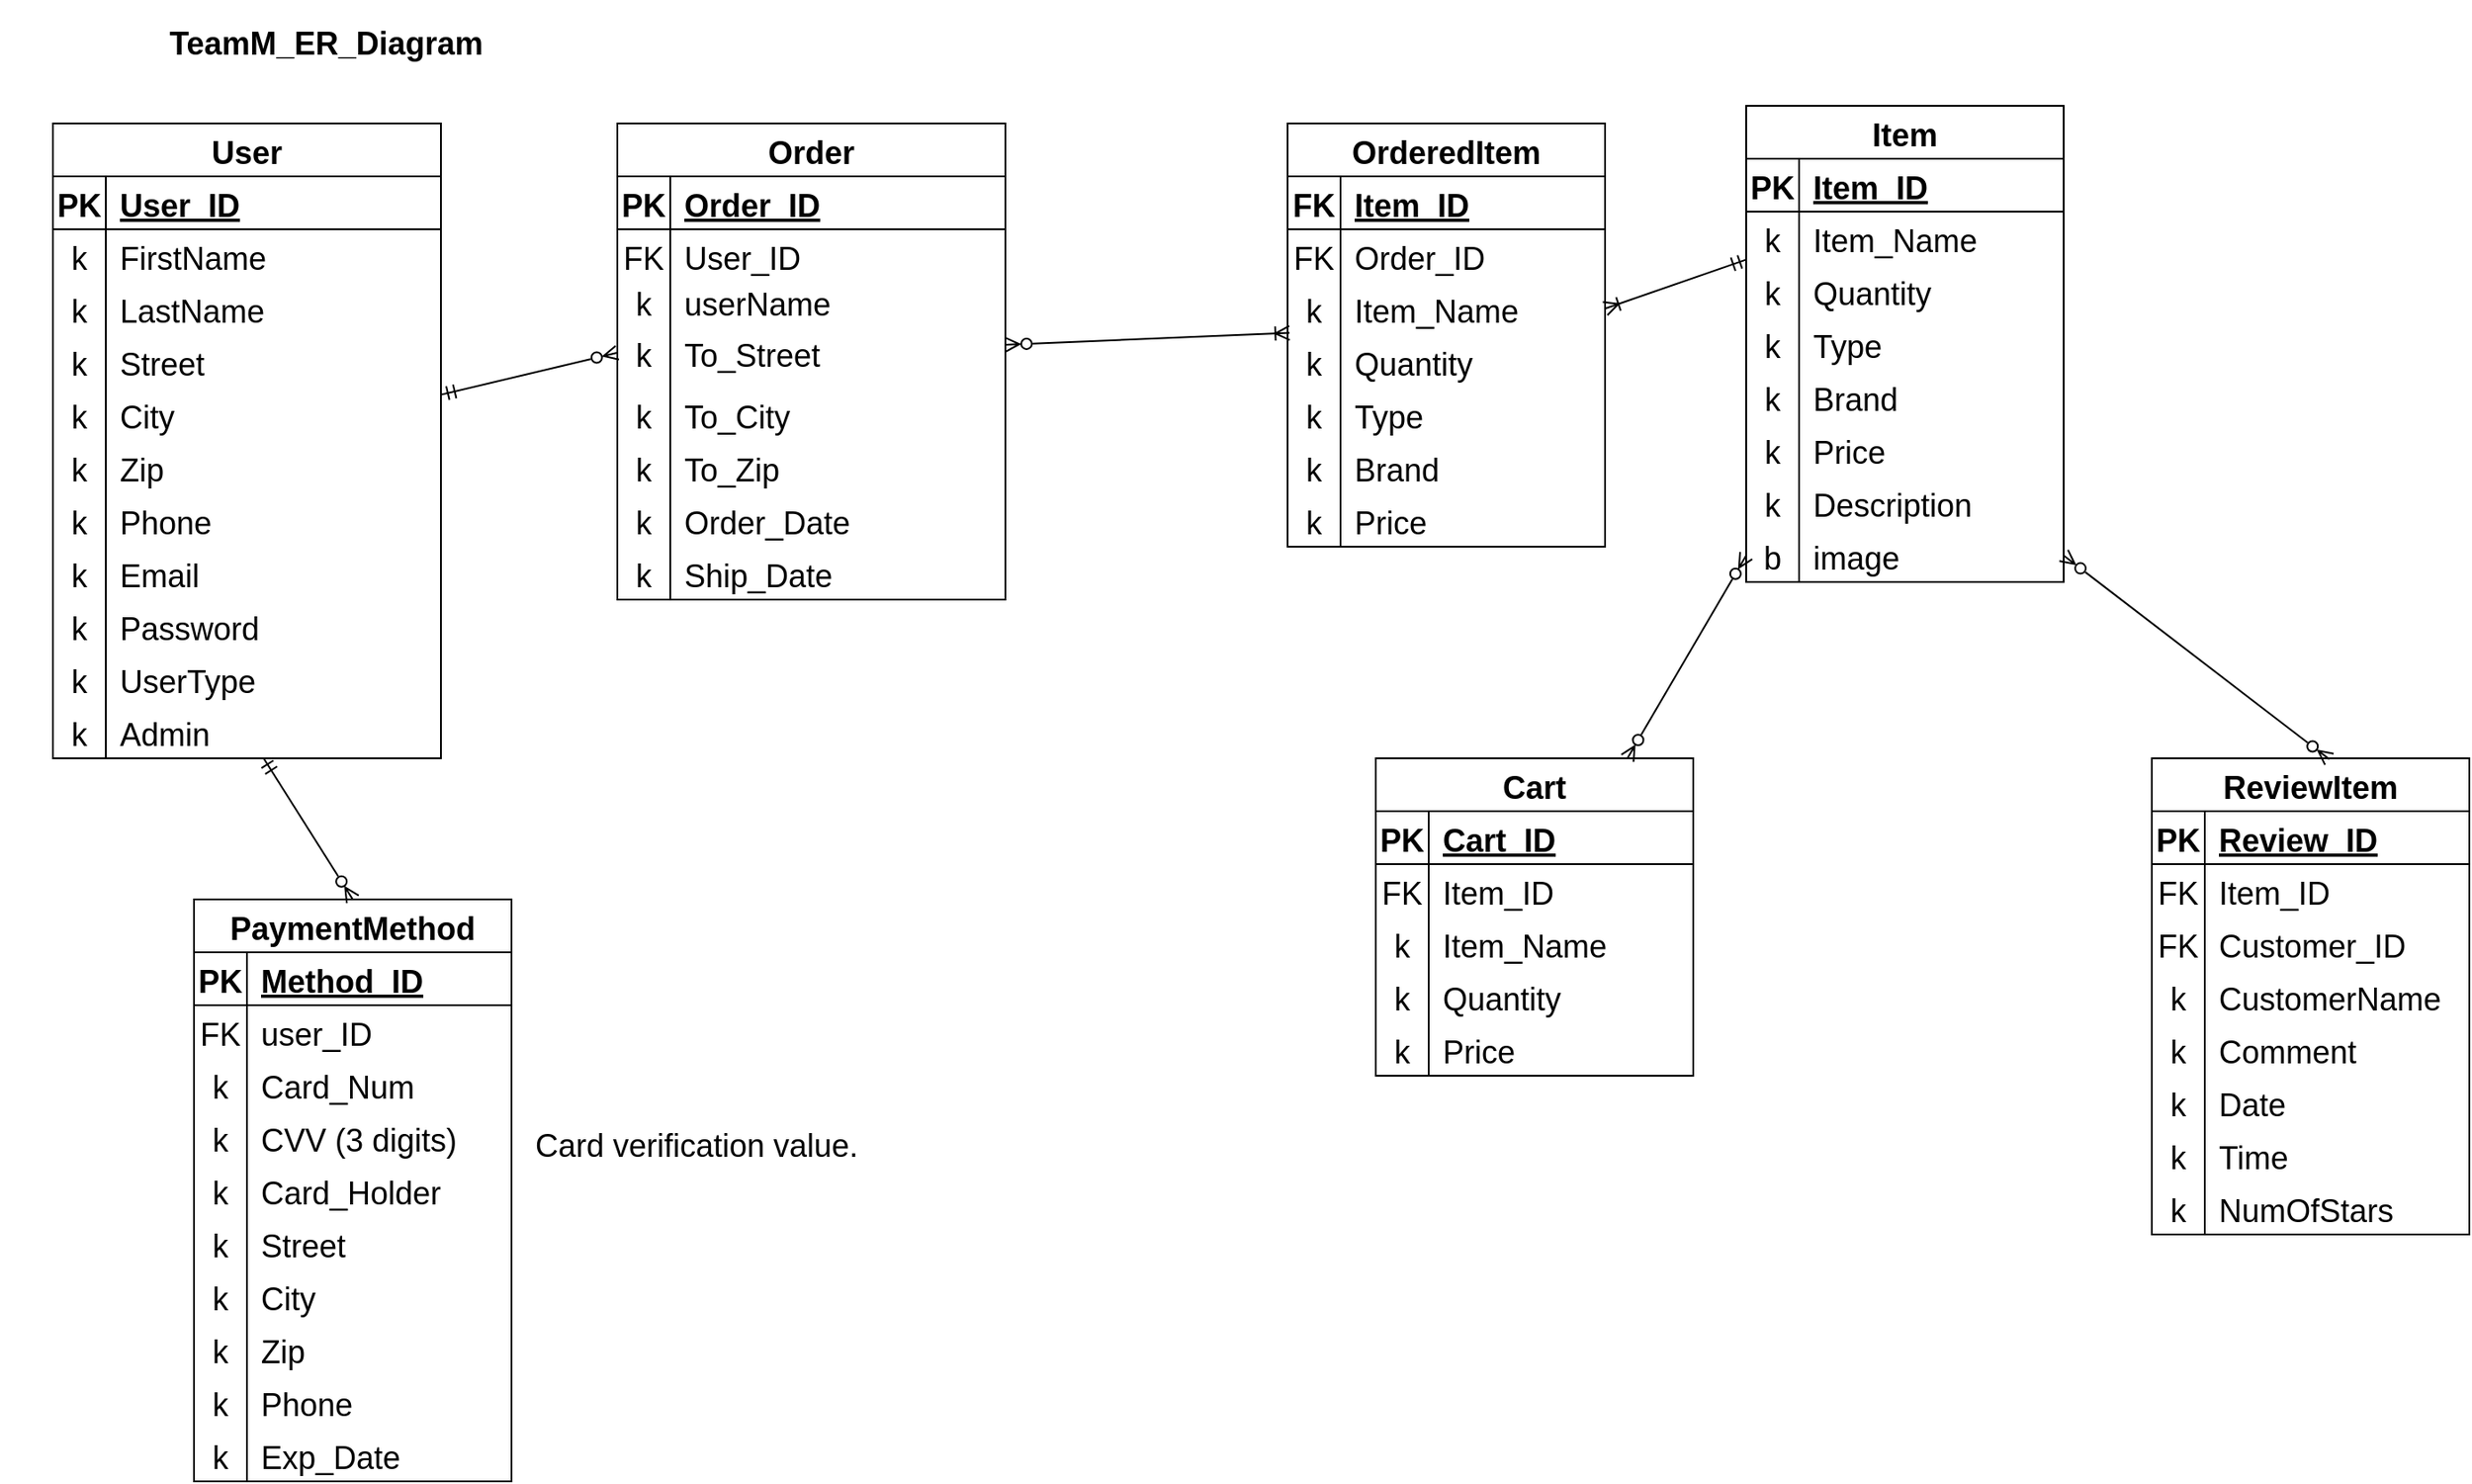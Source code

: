 <mxfile version="20.2.3" type="device"><diagram id="OL45fbYhClD4QxQiLFXC" name="Page-1"><mxGraphModel dx="1357" dy="920" grid="1" gridSize="10" guides="1" tooltips="1" connect="1" arrows="1" fold="1" page="1" pageScale="1" pageWidth="850" pageHeight="1100" math="0" shadow="0"><root><mxCell id="0"/><mxCell id="1" parent="0"/><mxCell id="RSeOr0POTQkF4spwWgkC-1" value="&lt;b&gt;&lt;font style=&quot;font-size: 18px;&quot;&gt;TeamM_ER_Diagram&lt;/font&gt;&lt;/b&gt;" style="text;html=1;strokeColor=none;fillColor=none;align=center;verticalAlign=middle;whiteSpace=wrap;rounded=0;" parent="1" vertex="1"><mxGeometry width="370" height="50" as="geometry"/></mxCell><mxCell id="RSeOr0POTQkF4spwWgkC-64" style="rounded=0;orthogonalLoop=1;jettySize=auto;html=1;entryX=0;entryY=0.5;entryDx=0;entryDy=0;fontSize=18;endArrow=ERzeroToMany;endFill=0;startArrow=ERmandOne;startFill=0;" parent="1" source="RSeOr0POTQkF4spwWgkC-2" target="RSeOr0POTQkF4spwWgkC-48" edge="1"><mxGeometry relative="1" as="geometry"/></mxCell><mxCell id="RSeOr0POTQkF4spwWgkC-2" value="User" style="shape=table;startSize=30;container=1;collapsible=1;childLayout=tableLayout;fixedRows=1;rowLines=0;fontStyle=1;align=center;resizeLast=1;fontSize=18;" parent="1" vertex="1"><mxGeometry x="30" y="70" width="220" height="360" as="geometry"><mxRectangle x="80" y="120" width="120" height="40" as="alternateBounds"/></mxGeometry></mxCell><mxCell id="RSeOr0POTQkF4spwWgkC-3" value="" style="shape=tableRow;horizontal=0;startSize=0;swimlaneHead=0;swimlaneBody=0;fillColor=none;collapsible=0;dropTarget=0;points=[[0,0.5],[1,0.5]];portConstraint=eastwest;top=0;left=0;right=0;bottom=1;fontSize=18;" parent="RSeOr0POTQkF4spwWgkC-2" vertex="1"><mxGeometry y="30" width="220" height="30" as="geometry"/></mxCell><mxCell id="RSeOr0POTQkF4spwWgkC-4" value="PK" style="shape=partialRectangle;connectable=0;fillColor=none;top=0;left=0;bottom=0;right=0;fontStyle=1;overflow=hidden;fontSize=18;" parent="RSeOr0POTQkF4spwWgkC-3" vertex="1"><mxGeometry width="30" height="30" as="geometry"><mxRectangle width="30" height="30" as="alternateBounds"/></mxGeometry></mxCell><mxCell id="RSeOr0POTQkF4spwWgkC-5" value="User_ID" style="shape=partialRectangle;connectable=0;fillColor=none;top=0;left=0;bottom=0;right=0;align=left;spacingLeft=6;fontStyle=5;overflow=hidden;fontSize=18;" parent="RSeOr0POTQkF4spwWgkC-3" vertex="1"><mxGeometry x="30" width="190" height="30" as="geometry"><mxRectangle width="190" height="30" as="alternateBounds"/></mxGeometry></mxCell><mxCell id="RSeOr0POTQkF4spwWgkC-6" value="" style="shape=tableRow;horizontal=0;startSize=0;swimlaneHead=0;swimlaneBody=0;fillColor=none;collapsible=0;dropTarget=0;points=[[0,0.5],[1,0.5]];portConstraint=eastwest;top=0;left=0;right=0;bottom=0;fontSize=18;" parent="RSeOr0POTQkF4spwWgkC-2" vertex="1"><mxGeometry y="60" width="220" height="30" as="geometry"/></mxCell><mxCell id="RSeOr0POTQkF4spwWgkC-7" value="k" style="shape=partialRectangle;connectable=0;fillColor=none;top=0;left=0;bottom=0;right=0;editable=1;overflow=hidden;fontSize=18;" parent="RSeOr0POTQkF4spwWgkC-6" vertex="1"><mxGeometry width="30" height="30" as="geometry"><mxRectangle width="30" height="30" as="alternateBounds"/></mxGeometry></mxCell><mxCell id="RSeOr0POTQkF4spwWgkC-8" value="FirstName" style="shape=partialRectangle;connectable=0;fillColor=none;top=0;left=0;bottom=0;right=0;align=left;spacingLeft=6;overflow=hidden;fontSize=18;" parent="RSeOr0POTQkF4spwWgkC-6" vertex="1"><mxGeometry x="30" width="190" height="30" as="geometry"><mxRectangle width="190" height="30" as="alternateBounds"/></mxGeometry></mxCell><mxCell id="RSeOr0POTQkF4spwWgkC-9" value="" style="shape=tableRow;horizontal=0;startSize=0;swimlaneHead=0;swimlaneBody=0;fillColor=none;collapsible=0;dropTarget=0;points=[[0,0.5],[1,0.5]];portConstraint=eastwest;top=0;left=0;right=0;bottom=0;fontSize=18;" parent="RSeOr0POTQkF4spwWgkC-2" vertex="1"><mxGeometry y="90" width="220" height="30" as="geometry"/></mxCell><mxCell id="RSeOr0POTQkF4spwWgkC-10" value="k" style="shape=partialRectangle;connectable=0;fillColor=none;top=0;left=0;bottom=0;right=0;editable=1;overflow=hidden;fontSize=18;" parent="RSeOr0POTQkF4spwWgkC-9" vertex="1"><mxGeometry width="30" height="30" as="geometry"><mxRectangle width="30" height="30" as="alternateBounds"/></mxGeometry></mxCell><mxCell id="RSeOr0POTQkF4spwWgkC-11" value="LastName" style="shape=partialRectangle;connectable=0;fillColor=none;top=0;left=0;bottom=0;right=0;align=left;spacingLeft=6;overflow=hidden;fontSize=18;" parent="RSeOr0POTQkF4spwWgkC-9" vertex="1"><mxGeometry x="30" width="190" height="30" as="geometry"><mxRectangle width="190" height="30" as="alternateBounds"/></mxGeometry></mxCell><mxCell id="RSeOr0POTQkF4spwWgkC-12" value="" style="shape=tableRow;horizontal=0;startSize=0;swimlaneHead=0;swimlaneBody=0;fillColor=none;collapsible=0;dropTarget=0;points=[[0,0.5],[1,0.5]];portConstraint=eastwest;top=0;left=0;right=0;bottom=0;fontSize=18;" parent="RSeOr0POTQkF4spwWgkC-2" vertex="1"><mxGeometry y="120" width="220" height="30" as="geometry"/></mxCell><mxCell id="RSeOr0POTQkF4spwWgkC-13" value="k" style="shape=partialRectangle;connectable=0;fillColor=none;top=0;left=0;bottom=0;right=0;editable=1;overflow=hidden;fontSize=18;" parent="RSeOr0POTQkF4spwWgkC-12" vertex="1"><mxGeometry width="30" height="30" as="geometry"><mxRectangle width="30" height="30" as="alternateBounds"/></mxGeometry></mxCell><mxCell id="RSeOr0POTQkF4spwWgkC-14" value="Street" style="shape=partialRectangle;connectable=0;fillColor=none;top=0;left=0;bottom=0;right=0;align=left;spacingLeft=6;overflow=hidden;fontSize=18;" parent="RSeOr0POTQkF4spwWgkC-12" vertex="1"><mxGeometry x="30" width="190" height="30" as="geometry"><mxRectangle width="190" height="30" as="alternateBounds"/></mxGeometry></mxCell><mxCell id="RSeOr0POTQkF4spwWgkC-29" value="" style="shape=tableRow;horizontal=0;startSize=0;swimlaneHead=0;swimlaneBody=0;fillColor=none;collapsible=0;dropTarget=0;points=[[0,0.5],[1,0.5]];portConstraint=eastwest;top=0;left=0;right=0;bottom=0;fontSize=18;" parent="RSeOr0POTQkF4spwWgkC-2" vertex="1"><mxGeometry y="150" width="220" height="30" as="geometry"/></mxCell><mxCell id="RSeOr0POTQkF4spwWgkC-30" value="k" style="shape=partialRectangle;connectable=0;fillColor=none;top=0;left=0;bottom=0;right=0;editable=1;overflow=hidden;fontSize=18;" parent="RSeOr0POTQkF4spwWgkC-29" vertex="1"><mxGeometry width="30" height="30" as="geometry"><mxRectangle width="30" height="30" as="alternateBounds"/></mxGeometry></mxCell><mxCell id="RSeOr0POTQkF4spwWgkC-31" value="City" style="shape=partialRectangle;connectable=0;fillColor=none;top=0;left=0;bottom=0;right=0;align=left;spacingLeft=6;overflow=hidden;fontSize=18;" parent="RSeOr0POTQkF4spwWgkC-29" vertex="1"><mxGeometry x="30" width="190" height="30" as="geometry"><mxRectangle width="190" height="30" as="alternateBounds"/></mxGeometry></mxCell><mxCell id="RSeOr0POTQkF4spwWgkC-32" value="" style="shape=tableRow;horizontal=0;startSize=0;swimlaneHead=0;swimlaneBody=0;fillColor=none;collapsible=0;dropTarget=0;points=[[0,0.5],[1,0.5]];portConstraint=eastwest;top=0;left=0;right=0;bottom=0;fontSize=18;" parent="RSeOr0POTQkF4spwWgkC-2" vertex="1"><mxGeometry y="180" width="220" height="30" as="geometry"/></mxCell><mxCell id="RSeOr0POTQkF4spwWgkC-33" value="k" style="shape=partialRectangle;connectable=0;fillColor=none;top=0;left=0;bottom=0;right=0;editable=1;overflow=hidden;fontSize=18;" parent="RSeOr0POTQkF4spwWgkC-32" vertex="1"><mxGeometry width="30" height="30" as="geometry"><mxRectangle width="30" height="30" as="alternateBounds"/></mxGeometry></mxCell><mxCell id="RSeOr0POTQkF4spwWgkC-34" value="Zip" style="shape=partialRectangle;connectable=0;fillColor=none;top=0;left=0;bottom=0;right=0;align=left;spacingLeft=6;overflow=hidden;fontSize=18;" parent="RSeOr0POTQkF4spwWgkC-32" vertex="1"><mxGeometry x="30" width="190" height="30" as="geometry"><mxRectangle width="190" height="30" as="alternateBounds"/></mxGeometry></mxCell><mxCell id="RSeOr0POTQkF4spwWgkC-35" value="" style="shape=tableRow;horizontal=0;startSize=0;swimlaneHead=0;swimlaneBody=0;fillColor=none;collapsible=0;dropTarget=0;points=[[0,0.5],[1,0.5]];portConstraint=eastwest;top=0;left=0;right=0;bottom=0;fontSize=18;" parent="RSeOr0POTQkF4spwWgkC-2" vertex="1"><mxGeometry y="210" width="220" height="30" as="geometry"/></mxCell><mxCell id="RSeOr0POTQkF4spwWgkC-36" value="k" style="shape=partialRectangle;connectable=0;fillColor=none;top=0;left=0;bottom=0;right=0;editable=1;overflow=hidden;fontSize=18;" parent="RSeOr0POTQkF4spwWgkC-35" vertex="1"><mxGeometry width="30" height="30" as="geometry"><mxRectangle width="30" height="30" as="alternateBounds"/></mxGeometry></mxCell><mxCell id="RSeOr0POTQkF4spwWgkC-37" value="Phone" style="shape=partialRectangle;connectable=0;fillColor=none;top=0;left=0;bottom=0;right=0;align=left;spacingLeft=6;overflow=hidden;fontSize=18;" parent="RSeOr0POTQkF4spwWgkC-35" vertex="1"><mxGeometry x="30" width="190" height="30" as="geometry"><mxRectangle width="190" height="30" as="alternateBounds"/></mxGeometry></mxCell><mxCell id="RSeOr0POTQkF4spwWgkC-65" value="" style="shape=tableRow;horizontal=0;startSize=0;swimlaneHead=0;swimlaneBody=0;fillColor=none;collapsible=0;dropTarget=0;points=[[0,0.5],[1,0.5]];portConstraint=eastwest;top=0;left=0;right=0;bottom=0;fontSize=18;" parent="RSeOr0POTQkF4spwWgkC-2" vertex="1"><mxGeometry y="240" width="220" height="30" as="geometry"/></mxCell><mxCell id="RSeOr0POTQkF4spwWgkC-66" value="k" style="shape=partialRectangle;connectable=0;fillColor=none;top=0;left=0;bottom=0;right=0;editable=1;overflow=hidden;fontSize=18;" parent="RSeOr0POTQkF4spwWgkC-65" vertex="1"><mxGeometry width="30" height="30" as="geometry"><mxRectangle width="30" height="30" as="alternateBounds"/></mxGeometry></mxCell><mxCell id="RSeOr0POTQkF4spwWgkC-67" value="Email" style="shape=partialRectangle;connectable=0;fillColor=none;top=0;left=0;bottom=0;right=0;align=left;spacingLeft=6;overflow=hidden;fontSize=18;" parent="RSeOr0POTQkF4spwWgkC-65" vertex="1"><mxGeometry x="30" width="190" height="30" as="geometry"><mxRectangle width="190" height="30" as="alternateBounds"/></mxGeometry></mxCell><mxCell id="RSeOr0POTQkF4spwWgkC-82" value="" style="shape=tableRow;horizontal=0;startSize=0;swimlaneHead=0;swimlaneBody=0;fillColor=none;collapsible=0;dropTarget=0;points=[[0,0.5],[1,0.5]];portConstraint=eastwest;top=0;left=0;right=0;bottom=0;fontSize=18;" parent="RSeOr0POTQkF4spwWgkC-2" vertex="1"><mxGeometry y="270" width="220" height="30" as="geometry"/></mxCell><mxCell id="RSeOr0POTQkF4spwWgkC-83" value="k" style="shape=partialRectangle;connectable=0;fillColor=none;top=0;left=0;bottom=0;right=0;editable=1;overflow=hidden;fontSize=18;" parent="RSeOr0POTQkF4spwWgkC-82" vertex="1"><mxGeometry width="30" height="30" as="geometry"><mxRectangle width="30" height="30" as="alternateBounds"/></mxGeometry></mxCell><mxCell id="RSeOr0POTQkF4spwWgkC-84" value="Password" style="shape=partialRectangle;connectable=0;fillColor=none;top=0;left=0;bottom=0;right=0;align=left;spacingLeft=6;overflow=hidden;fontSize=18;" parent="RSeOr0POTQkF4spwWgkC-82" vertex="1"><mxGeometry x="30" width="190" height="30" as="geometry"><mxRectangle width="190" height="30" as="alternateBounds"/></mxGeometry></mxCell><mxCell id="RSeOr0POTQkF4spwWgkC-161" value="" style="shape=tableRow;horizontal=0;startSize=0;swimlaneHead=0;swimlaneBody=0;fillColor=none;collapsible=0;dropTarget=0;points=[[0,0.5],[1,0.5]];portConstraint=eastwest;top=0;left=0;right=0;bottom=0;fontSize=18;" parent="RSeOr0POTQkF4spwWgkC-2" vertex="1"><mxGeometry y="300" width="220" height="30" as="geometry"/></mxCell><mxCell id="RSeOr0POTQkF4spwWgkC-162" value="k" style="shape=partialRectangle;connectable=0;fillColor=none;top=0;left=0;bottom=0;right=0;editable=1;overflow=hidden;fontSize=18;" parent="RSeOr0POTQkF4spwWgkC-161" vertex="1"><mxGeometry width="30" height="30" as="geometry"><mxRectangle width="30" height="30" as="alternateBounds"/></mxGeometry></mxCell><mxCell id="RSeOr0POTQkF4spwWgkC-163" value="UserType" style="shape=partialRectangle;connectable=0;fillColor=none;top=0;left=0;bottom=0;right=0;align=left;spacingLeft=6;overflow=hidden;fontSize=18;" parent="RSeOr0POTQkF4spwWgkC-161" vertex="1"><mxGeometry x="30" width="190" height="30" as="geometry"><mxRectangle width="190" height="30" as="alternateBounds"/></mxGeometry></mxCell><mxCell id="RSeOr0POTQkF4spwWgkC-195" value="" style="shape=tableRow;horizontal=0;startSize=0;swimlaneHead=0;swimlaneBody=0;fillColor=none;collapsible=0;dropTarget=0;points=[[0,0.5],[1,0.5]];portConstraint=eastwest;top=0;left=0;right=0;bottom=0;fontSize=18;" parent="RSeOr0POTQkF4spwWgkC-2" vertex="1"><mxGeometry y="330" width="220" height="30" as="geometry"/></mxCell><mxCell id="RSeOr0POTQkF4spwWgkC-196" value="k" style="shape=partialRectangle;connectable=0;fillColor=none;top=0;left=0;bottom=0;right=0;editable=1;overflow=hidden;fontSize=18;" parent="RSeOr0POTQkF4spwWgkC-195" vertex="1"><mxGeometry width="30" height="30" as="geometry"><mxRectangle width="30" height="30" as="alternateBounds"/></mxGeometry></mxCell><mxCell id="RSeOr0POTQkF4spwWgkC-197" value="Admin" style="shape=partialRectangle;connectable=0;fillColor=none;top=0;left=0;bottom=0;right=0;align=left;spacingLeft=6;overflow=hidden;fontSize=18;" parent="RSeOr0POTQkF4spwWgkC-195" vertex="1"><mxGeometry x="30" width="190" height="30" as="geometry"><mxRectangle width="190" height="30" as="alternateBounds"/></mxGeometry></mxCell><mxCell id="RSeOr0POTQkF4spwWgkC-38" value="Order" style="shape=table;startSize=30;container=1;collapsible=1;childLayout=tableLayout;fixedRows=1;rowLines=0;fontStyle=1;align=center;resizeLast=1;fontSize=18;" parent="1" vertex="1"><mxGeometry x="350" y="70" width="220" height="270" as="geometry"><mxRectangle x="80" y="120" width="120" height="40" as="alternateBounds"/></mxGeometry></mxCell><mxCell id="RSeOr0POTQkF4spwWgkC-39" value="" style="shape=tableRow;horizontal=0;startSize=0;swimlaneHead=0;swimlaneBody=0;fillColor=none;collapsible=0;dropTarget=0;points=[[0,0.5],[1,0.5]];portConstraint=eastwest;top=0;left=0;right=0;bottom=1;fontSize=18;" parent="RSeOr0POTQkF4spwWgkC-38" vertex="1"><mxGeometry y="30" width="220" height="30" as="geometry"/></mxCell><mxCell id="RSeOr0POTQkF4spwWgkC-40" value="PK" style="shape=partialRectangle;connectable=0;fillColor=none;top=0;left=0;bottom=0;right=0;fontStyle=1;overflow=hidden;fontSize=18;" parent="RSeOr0POTQkF4spwWgkC-39" vertex="1"><mxGeometry width="30" height="30" as="geometry"><mxRectangle width="30" height="30" as="alternateBounds"/></mxGeometry></mxCell><mxCell id="RSeOr0POTQkF4spwWgkC-41" value="Order_ID" style="shape=partialRectangle;connectable=0;fillColor=none;top=0;left=0;bottom=0;right=0;align=left;spacingLeft=6;fontStyle=5;overflow=hidden;fontSize=18;" parent="RSeOr0POTQkF4spwWgkC-39" vertex="1"><mxGeometry x="30" width="190" height="30" as="geometry"><mxRectangle width="190" height="30" as="alternateBounds"/></mxGeometry></mxCell><mxCell id="RSeOr0POTQkF4spwWgkC-42" value="" style="shape=tableRow;horizontal=0;startSize=0;swimlaneHead=0;swimlaneBody=0;fillColor=none;collapsible=0;dropTarget=0;points=[[0,0.5],[1,0.5]];portConstraint=eastwest;top=0;left=0;right=0;bottom=0;fontSize=18;" parent="RSeOr0POTQkF4spwWgkC-38" vertex="1"><mxGeometry y="60" width="220" height="30" as="geometry"/></mxCell><mxCell id="RSeOr0POTQkF4spwWgkC-43" value="FK" style="shape=partialRectangle;connectable=0;fillColor=none;top=0;left=0;bottom=0;right=0;editable=1;overflow=hidden;fontSize=18;" parent="RSeOr0POTQkF4spwWgkC-42" vertex="1"><mxGeometry width="30" height="30" as="geometry"><mxRectangle width="30" height="30" as="alternateBounds"/></mxGeometry></mxCell><mxCell id="RSeOr0POTQkF4spwWgkC-44" value="User_ID" style="shape=partialRectangle;connectable=0;fillColor=none;top=0;left=0;bottom=0;right=0;align=left;spacingLeft=6;overflow=hidden;fontSize=18;" parent="RSeOr0POTQkF4spwWgkC-42" vertex="1"><mxGeometry x="30" width="190" height="30" as="geometry"><mxRectangle width="190" height="30" as="alternateBounds"/></mxGeometry></mxCell><mxCell id="RSeOr0POTQkF4spwWgkC-45" value="" style="shape=tableRow;horizontal=0;startSize=0;swimlaneHead=0;swimlaneBody=0;fillColor=none;collapsible=0;dropTarget=0;points=[[0,0.5],[1,0.5]];portConstraint=eastwest;top=0;left=0;right=0;bottom=0;fontSize=18;" parent="RSeOr0POTQkF4spwWgkC-38" vertex="1"><mxGeometry y="90" width="220" height="20" as="geometry"/></mxCell><mxCell id="RSeOr0POTQkF4spwWgkC-46" value="k" style="shape=partialRectangle;connectable=0;fillColor=none;top=0;left=0;bottom=0;right=0;editable=1;overflow=hidden;fontSize=18;" parent="RSeOr0POTQkF4spwWgkC-45" vertex="1"><mxGeometry width="30" height="20" as="geometry"><mxRectangle width="30" height="20" as="alternateBounds"/></mxGeometry></mxCell><mxCell id="RSeOr0POTQkF4spwWgkC-47" value="userName" style="shape=partialRectangle;connectable=0;fillColor=none;top=0;left=0;bottom=0;right=0;align=left;spacingLeft=6;overflow=hidden;fontSize=18;" parent="RSeOr0POTQkF4spwWgkC-45" vertex="1"><mxGeometry x="30" width="190" height="20" as="geometry"><mxRectangle width="190" height="20" as="alternateBounds"/></mxGeometry></mxCell><mxCell id="RSeOr0POTQkF4spwWgkC-48" value="" style="shape=tableRow;horizontal=0;startSize=0;swimlaneHead=0;swimlaneBody=0;fillColor=none;collapsible=0;dropTarget=0;points=[[0,0.5],[1,0.5]];portConstraint=eastwest;top=0;left=0;right=0;bottom=0;fontSize=18;" parent="RSeOr0POTQkF4spwWgkC-38" vertex="1"><mxGeometry y="110" width="220" height="40" as="geometry"/></mxCell><mxCell id="RSeOr0POTQkF4spwWgkC-49" value="k" style="shape=partialRectangle;connectable=0;fillColor=none;top=0;left=0;bottom=0;right=0;editable=1;overflow=hidden;fontSize=18;" parent="RSeOr0POTQkF4spwWgkC-48" vertex="1"><mxGeometry width="30" height="40" as="geometry"><mxRectangle width="30" height="40" as="alternateBounds"/></mxGeometry></mxCell><mxCell id="RSeOr0POTQkF4spwWgkC-50" value="To_Street" style="shape=partialRectangle;connectable=0;fillColor=none;top=0;left=0;bottom=0;right=0;align=left;spacingLeft=6;overflow=hidden;fontSize=18;" parent="RSeOr0POTQkF4spwWgkC-48" vertex="1"><mxGeometry x="30" width="190" height="40" as="geometry"><mxRectangle width="190" height="40" as="alternateBounds"/></mxGeometry></mxCell><mxCell id="RSeOr0POTQkF4spwWgkC-51" value="" style="shape=tableRow;horizontal=0;startSize=0;swimlaneHead=0;swimlaneBody=0;fillColor=none;collapsible=0;dropTarget=0;points=[[0,0.5],[1,0.5]];portConstraint=eastwest;top=0;left=0;right=0;bottom=0;fontSize=18;" parent="RSeOr0POTQkF4spwWgkC-38" vertex="1"><mxGeometry y="150" width="220" height="30" as="geometry"/></mxCell><mxCell id="RSeOr0POTQkF4spwWgkC-52" value="k" style="shape=partialRectangle;connectable=0;fillColor=none;top=0;left=0;bottom=0;right=0;editable=1;overflow=hidden;fontSize=18;" parent="RSeOr0POTQkF4spwWgkC-51" vertex="1"><mxGeometry width="30" height="30" as="geometry"><mxRectangle width="30" height="30" as="alternateBounds"/></mxGeometry></mxCell><mxCell id="RSeOr0POTQkF4spwWgkC-53" value="To_City" style="shape=partialRectangle;connectable=0;fillColor=none;top=0;left=0;bottom=0;right=0;align=left;spacingLeft=6;overflow=hidden;fontSize=18;" parent="RSeOr0POTQkF4spwWgkC-51" vertex="1"><mxGeometry x="30" width="190" height="30" as="geometry"><mxRectangle width="190" height="30" as="alternateBounds"/></mxGeometry></mxCell><mxCell id="RSeOr0POTQkF4spwWgkC-54" value="" style="shape=tableRow;horizontal=0;startSize=0;swimlaneHead=0;swimlaneBody=0;fillColor=none;collapsible=0;dropTarget=0;points=[[0,0.5],[1,0.5]];portConstraint=eastwest;top=0;left=0;right=0;bottom=0;fontSize=18;" parent="RSeOr0POTQkF4spwWgkC-38" vertex="1"><mxGeometry y="180" width="220" height="30" as="geometry"/></mxCell><mxCell id="RSeOr0POTQkF4spwWgkC-55" value="k" style="shape=partialRectangle;connectable=0;fillColor=none;top=0;left=0;bottom=0;right=0;editable=1;overflow=hidden;fontSize=18;" parent="RSeOr0POTQkF4spwWgkC-54" vertex="1"><mxGeometry width="30" height="30" as="geometry"><mxRectangle width="30" height="30" as="alternateBounds"/></mxGeometry></mxCell><mxCell id="RSeOr0POTQkF4spwWgkC-56" value="To_Zip" style="shape=partialRectangle;connectable=0;fillColor=none;top=0;left=0;bottom=0;right=0;align=left;spacingLeft=6;overflow=hidden;fontSize=18;" parent="RSeOr0POTQkF4spwWgkC-54" vertex="1"><mxGeometry x="30" width="190" height="30" as="geometry"><mxRectangle width="190" height="30" as="alternateBounds"/></mxGeometry></mxCell><mxCell id="RSeOr0POTQkF4spwWgkC-57" value="" style="shape=tableRow;horizontal=0;startSize=0;swimlaneHead=0;swimlaneBody=0;fillColor=none;collapsible=0;dropTarget=0;points=[[0,0.5],[1,0.5]];portConstraint=eastwest;top=0;left=0;right=0;bottom=0;fontSize=18;" parent="RSeOr0POTQkF4spwWgkC-38" vertex="1"><mxGeometry y="210" width="220" height="30" as="geometry"/></mxCell><mxCell id="RSeOr0POTQkF4spwWgkC-58" value="k" style="shape=partialRectangle;connectable=0;fillColor=none;top=0;left=0;bottom=0;right=0;editable=1;overflow=hidden;fontSize=18;" parent="RSeOr0POTQkF4spwWgkC-57" vertex="1"><mxGeometry width="30" height="30" as="geometry"><mxRectangle width="30" height="30" as="alternateBounds"/></mxGeometry></mxCell><mxCell id="RSeOr0POTQkF4spwWgkC-59" value="Order_Date" style="shape=partialRectangle;connectable=0;fillColor=none;top=0;left=0;bottom=0;right=0;align=left;spacingLeft=6;overflow=hidden;fontSize=18;" parent="RSeOr0POTQkF4spwWgkC-57" vertex="1"><mxGeometry x="30" width="190" height="30" as="geometry"><mxRectangle width="190" height="30" as="alternateBounds"/></mxGeometry></mxCell><mxCell id="RSeOr0POTQkF4spwWgkC-61" value="" style="shape=tableRow;horizontal=0;startSize=0;swimlaneHead=0;swimlaneBody=0;fillColor=none;collapsible=0;dropTarget=0;points=[[0,0.5],[1,0.5]];portConstraint=eastwest;top=0;left=0;right=0;bottom=0;fontSize=18;" parent="RSeOr0POTQkF4spwWgkC-38" vertex="1"><mxGeometry y="240" width="220" height="30" as="geometry"/></mxCell><mxCell id="RSeOr0POTQkF4spwWgkC-62" value="k" style="shape=partialRectangle;connectable=0;fillColor=none;top=0;left=0;bottom=0;right=0;editable=1;overflow=hidden;fontSize=18;" parent="RSeOr0POTQkF4spwWgkC-61" vertex="1"><mxGeometry width="30" height="30" as="geometry"><mxRectangle width="30" height="30" as="alternateBounds"/></mxGeometry></mxCell><mxCell id="RSeOr0POTQkF4spwWgkC-63" value="Ship_Date" style="shape=partialRectangle;connectable=0;fillColor=none;top=0;left=0;bottom=0;right=0;align=left;spacingLeft=6;overflow=hidden;fontSize=18;" parent="RSeOr0POTQkF4spwWgkC-61" vertex="1"><mxGeometry x="30" width="190" height="30" as="geometry"><mxRectangle width="190" height="30" as="alternateBounds"/></mxGeometry></mxCell><mxCell id="RSeOr0POTQkF4spwWgkC-68" value="OrderedItem" style="shape=table;startSize=30;container=1;collapsible=1;childLayout=tableLayout;fixedRows=1;rowLines=0;fontStyle=1;align=center;resizeLast=1;fontSize=18;" parent="1" vertex="1"><mxGeometry x="730" y="70" width="180" height="240" as="geometry"/></mxCell><mxCell id="RSeOr0POTQkF4spwWgkC-69" value="" style="shape=tableRow;horizontal=0;startSize=0;swimlaneHead=0;swimlaneBody=0;fillColor=none;collapsible=0;dropTarget=0;points=[[0,0.5],[1,0.5]];portConstraint=eastwest;top=0;left=0;right=0;bottom=1;fontSize=18;" parent="RSeOr0POTQkF4spwWgkC-68" vertex="1"><mxGeometry y="30" width="180" height="30" as="geometry"/></mxCell><mxCell id="RSeOr0POTQkF4spwWgkC-70" value="FK" style="shape=partialRectangle;connectable=0;fillColor=none;top=0;left=0;bottom=0;right=0;fontStyle=1;overflow=hidden;fontSize=18;" parent="RSeOr0POTQkF4spwWgkC-69" vertex="1"><mxGeometry width="30" height="30" as="geometry"><mxRectangle width="30" height="30" as="alternateBounds"/></mxGeometry></mxCell><mxCell id="RSeOr0POTQkF4spwWgkC-71" value="Item_ID" style="shape=partialRectangle;connectable=0;fillColor=none;top=0;left=0;bottom=0;right=0;align=left;spacingLeft=6;fontStyle=5;overflow=hidden;fontSize=18;" parent="RSeOr0POTQkF4spwWgkC-69" vertex="1"><mxGeometry x="30" width="150" height="30" as="geometry"><mxRectangle width="150" height="30" as="alternateBounds"/></mxGeometry></mxCell><mxCell id="RSeOr0POTQkF4spwWgkC-88" value="" style="shape=tableRow;horizontal=0;startSize=0;swimlaneHead=0;swimlaneBody=0;fillColor=none;collapsible=0;dropTarget=0;points=[[0,0.5],[1,0.5]];portConstraint=eastwest;top=0;left=0;right=0;bottom=0;fontSize=18;" parent="RSeOr0POTQkF4spwWgkC-68" vertex="1"><mxGeometry y="60" width="180" height="30" as="geometry"/></mxCell><mxCell id="RSeOr0POTQkF4spwWgkC-89" value="FK" style="shape=partialRectangle;connectable=0;fillColor=none;top=0;left=0;bottom=0;right=0;editable=1;overflow=hidden;fontSize=18;" parent="RSeOr0POTQkF4spwWgkC-88" vertex="1"><mxGeometry width="30" height="30" as="geometry"><mxRectangle width="30" height="30" as="alternateBounds"/></mxGeometry></mxCell><mxCell id="RSeOr0POTQkF4spwWgkC-90" value="Order_ID" style="shape=partialRectangle;connectable=0;fillColor=none;top=0;left=0;bottom=0;right=0;align=left;spacingLeft=6;overflow=hidden;fontSize=18;" parent="RSeOr0POTQkF4spwWgkC-88" vertex="1"><mxGeometry x="30" width="150" height="30" as="geometry"><mxRectangle width="150" height="30" as="alternateBounds"/></mxGeometry></mxCell><mxCell id="RSeOr0POTQkF4spwWgkC-72" value="" style="shape=tableRow;horizontal=0;startSize=0;swimlaneHead=0;swimlaneBody=0;fillColor=none;collapsible=0;dropTarget=0;points=[[0,0.5],[1,0.5]];portConstraint=eastwest;top=0;left=0;right=0;bottom=0;fontSize=18;" parent="RSeOr0POTQkF4spwWgkC-68" vertex="1"><mxGeometry y="90" width="180" height="30" as="geometry"/></mxCell><mxCell id="RSeOr0POTQkF4spwWgkC-73" value="k" style="shape=partialRectangle;connectable=0;fillColor=none;top=0;left=0;bottom=0;right=0;editable=1;overflow=hidden;fontSize=18;" parent="RSeOr0POTQkF4spwWgkC-72" vertex="1"><mxGeometry width="30" height="30" as="geometry"><mxRectangle width="30" height="30" as="alternateBounds"/></mxGeometry></mxCell><mxCell id="RSeOr0POTQkF4spwWgkC-74" value="Item_Name" style="shape=partialRectangle;connectable=0;fillColor=none;top=0;left=0;bottom=0;right=0;align=left;spacingLeft=6;overflow=hidden;fontSize=18;" parent="RSeOr0POTQkF4spwWgkC-72" vertex="1"><mxGeometry x="30" width="150" height="30" as="geometry"><mxRectangle width="150" height="30" as="alternateBounds"/></mxGeometry></mxCell><mxCell id="RSeOr0POTQkF4spwWgkC-75" value="" style="shape=tableRow;horizontal=0;startSize=0;swimlaneHead=0;swimlaneBody=0;fillColor=none;collapsible=0;dropTarget=0;points=[[0,0.5],[1,0.5]];portConstraint=eastwest;top=0;left=0;right=0;bottom=0;fontSize=18;" parent="RSeOr0POTQkF4spwWgkC-68" vertex="1"><mxGeometry y="120" width="180" height="30" as="geometry"/></mxCell><mxCell id="RSeOr0POTQkF4spwWgkC-76" value="k" style="shape=partialRectangle;connectable=0;fillColor=none;top=0;left=0;bottom=0;right=0;editable=1;overflow=hidden;fontSize=18;" parent="RSeOr0POTQkF4spwWgkC-75" vertex="1"><mxGeometry width="30" height="30" as="geometry"><mxRectangle width="30" height="30" as="alternateBounds"/></mxGeometry></mxCell><mxCell id="RSeOr0POTQkF4spwWgkC-77" value="Quantity" style="shape=partialRectangle;connectable=0;fillColor=none;top=0;left=0;bottom=0;right=0;align=left;spacingLeft=6;overflow=hidden;fontSize=18;" parent="RSeOr0POTQkF4spwWgkC-75" vertex="1"><mxGeometry x="30" width="150" height="30" as="geometry"><mxRectangle width="150" height="30" as="alternateBounds"/></mxGeometry></mxCell><mxCell id="RSeOr0POTQkF4spwWgkC-78" value="" style="shape=tableRow;horizontal=0;startSize=0;swimlaneHead=0;swimlaneBody=0;fillColor=none;collapsible=0;dropTarget=0;points=[[0,0.5],[1,0.5]];portConstraint=eastwest;top=0;left=0;right=0;bottom=0;fontSize=18;" parent="RSeOr0POTQkF4spwWgkC-68" vertex="1"><mxGeometry y="150" width="180" height="30" as="geometry"/></mxCell><mxCell id="RSeOr0POTQkF4spwWgkC-79" value="k" style="shape=partialRectangle;connectable=0;fillColor=none;top=0;left=0;bottom=0;right=0;editable=1;overflow=hidden;fontSize=18;" parent="RSeOr0POTQkF4spwWgkC-78" vertex="1"><mxGeometry width="30" height="30" as="geometry"><mxRectangle width="30" height="30" as="alternateBounds"/></mxGeometry></mxCell><mxCell id="RSeOr0POTQkF4spwWgkC-80" value="Type" style="shape=partialRectangle;connectable=0;fillColor=none;top=0;left=0;bottom=0;right=0;align=left;spacingLeft=6;overflow=hidden;fontSize=18;" parent="RSeOr0POTQkF4spwWgkC-78" vertex="1"><mxGeometry x="30" width="150" height="30" as="geometry"><mxRectangle width="150" height="30" as="alternateBounds"/></mxGeometry></mxCell><mxCell id="RSeOr0POTQkF4spwWgkC-85" value="" style="shape=tableRow;horizontal=0;startSize=0;swimlaneHead=0;swimlaneBody=0;fillColor=none;collapsible=0;dropTarget=0;points=[[0,0.5],[1,0.5]];portConstraint=eastwest;top=0;left=0;right=0;bottom=0;fontSize=18;" parent="RSeOr0POTQkF4spwWgkC-68" vertex="1"><mxGeometry y="180" width="180" height="30" as="geometry"/></mxCell><mxCell id="RSeOr0POTQkF4spwWgkC-86" value="k" style="shape=partialRectangle;connectable=0;fillColor=none;top=0;left=0;bottom=0;right=0;editable=1;overflow=hidden;fontSize=18;" parent="RSeOr0POTQkF4spwWgkC-85" vertex="1"><mxGeometry width="30" height="30" as="geometry"><mxRectangle width="30" height="30" as="alternateBounds"/></mxGeometry></mxCell><mxCell id="RSeOr0POTQkF4spwWgkC-87" value="Brand" style="shape=partialRectangle;connectable=0;fillColor=none;top=0;left=0;bottom=0;right=0;align=left;spacingLeft=6;overflow=hidden;fontSize=18;" parent="RSeOr0POTQkF4spwWgkC-85" vertex="1"><mxGeometry x="30" width="150" height="30" as="geometry"><mxRectangle width="150" height="30" as="alternateBounds"/></mxGeometry></mxCell><mxCell id="RSeOr0POTQkF4spwWgkC-91" value="" style="shape=tableRow;horizontal=0;startSize=0;swimlaneHead=0;swimlaneBody=0;fillColor=none;collapsible=0;dropTarget=0;points=[[0,0.5],[1,0.5]];portConstraint=eastwest;top=0;left=0;right=0;bottom=0;fontSize=18;" parent="RSeOr0POTQkF4spwWgkC-68" vertex="1"><mxGeometry y="210" width="180" height="30" as="geometry"/></mxCell><mxCell id="RSeOr0POTQkF4spwWgkC-92" value="k" style="shape=partialRectangle;connectable=0;fillColor=none;top=0;left=0;bottom=0;right=0;editable=1;overflow=hidden;fontSize=18;" parent="RSeOr0POTQkF4spwWgkC-91" vertex="1"><mxGeometry width="30" height="30" as="geometry"><mxRectangle width="30" height="30" as="alternateBounds"/></mxGeometry></mxCell><mxCell id="RSeOr0POTQkF4spwWgkC-93" value="Price" style="shape=partialRectangle;connectable=0;fillColor=none;top=0;left=0;bottom=0;right=0;align=left;spacingLeft=6;overflow=hidden;fontSize=18;" parent="RSeOr0POTQkF4spwWgkC-91" vertex="1"><mxGeometry x="30" width="150" height="30" as="geometry"><mxRectangle width="150" height="30" as="alternateBounds"/></mxGeometry></mxCell><mxCell id="RSeOr0POTQkF4spwWgkC-81" style="rounded=0;orthogonalLoop=1;jettySize=auto;html=1;entryX=0.006;entryY=-0.04;entryDx=0;entryDy=0;entryPerimeter=0;fontSize=18;startArrow=ERzeroToMany;startFill=0;endArrow=ERoneToMany;endFill=0;" parent="1" source="RSeOr0POTQkF4spwWgkC-48" target="RSeOr0POTQkF4spwWgkC-75" edge="1"><mxGeometry relative="1" as="geometry"/></mxCell><mxCell id="RSeOr0POTQkF4spwWgkC-94" value="Item" style="shape=table;startSize=30;container=1;collapsible=1;childLayout=tableLayout;fixedRows=1;rowLines=0;fontStyle=1;align=center;resizeLast=1;fontSize=18;" parent="1" vertex="1"><mxGeometry x="990" y="60" width="180" height="270" as="geometry"/></mxCell><mxCell id="RSeOr0POTQkF4spwWgkC-95" value="" style="shape=tableRow;horizontal=0;startSize=0;swimlaneHead=0;swimlaneBody=0;fillColor=none;collapsible=0;dropTarget=0;points=[[0,0.5],[1,0.5]];portConstraint=eastwest;top=0;left=0;right=0;bottom=1;fontSize=18;" parent="RSeOr0POTQkF4spwWgkC-94" vertex="1"><mxGeometry y="30" width="180" height="30" as="geometry"/></mxCell><mxCell id="RSeOr0POTQkF4spwWgkC-96" value="PK" style="shape=partialRectangle;connectable=0;fillColor=none;top=0;left=0;bottom=0;right=0;fontStyle=1;overflow=hidden;fontSize=18;" parent="RSeOr0POTQkF4spwWgkC-95" vertex="1"><mxGeometry width="30" height="30" as="geometry"><mxRectangle width="30" height="30" as="alternateBounds"/></mxGeometry></mxCell><mxCell id="RSeOr0POTQkF4spwWgkC-97" value="Item_ID" style="shape=partialRectangle;connectable=0;fillColor=none;top=0;left=0;bottom=0;right=0;align=left;spacingLeft=6;fontStyle=5;overflow=hidden;fontSize=18;" parent="RSeOr0POTQkF4spwWgkC-95" vertex="1"><mxGeometry x="30" width="150" height="30" as="geometry"><mxRectangle width="150" height="30" as="alternateBounds"/></mxGeometry></mxCell><mxCell id="RSeOr0POTQkF4spwWgkC-101" value="" style="shape=tableRow;horizontal=0;startSize=0;swimlaneHead=0;swimlaneBody=0;fillColor=none;collapsible=0;dropTarget=0;points=[[0,0.5],[1,0.5]];portConstraint=eastwest;top=0;left=0;right=0;bottom=0;fontSize=18;" parent="RSeOr0POTQkF4spwWgkC-94" vertex="1"><mxGeometry y="60" width="180" height="30" as="geometry"/></mxCell><mxCell id="RSeOr0POTQkF4spwWgkC-102" value="k" style="shape=partialRectangle;connectable=0;fillColor=none;top=0;left=0;bottom=0;right=0;editable=1;overflow=hidden;fontSize=18;" parent="RSeOr0POTQkF4spwWgkC-101" vertex="1"><mxGeometry width="30" height="30" as="geometry"><mxRectangle width="30" height="30" as="alternateBounds"/></mxGeometry></mxCell><mxCell id="RSeOr0POTQkF4spwWgkC-103" value="Item_Name" style="shape=partialRectangle;connectable=0;fillColor=none;top=0;left=0;bottom=0;right=0;align=left;spacingLeft=6;overflow=hidden;fontSize=18;" parent="RSeOr0POTQkF4spwWgkC-101" vertex="1"><mxGeometry x="30" width="150" height="30" as="geometry"><mxRectangle width="150" height="30" as="alternateBounds"/></mxGeometry></mxCell><mxCell id="RSeOr0POTQkF4spwWgkC-104" value="" style="shape=tableRow;horizontal=0;startSize=0;swimlaneHead=0;swimlaneBody=0;fillColor=none;collapsible=0;dropTarget=0;points=[[0,0.5],[1,0.5]];portConstraint=eastwest;top=0;left=0;right=0;bottom=0;fontSize=18;" parent="RSeOr0POTQkF4spwWgkC-94" vertex="1"><mxGeometry y="90" width="180" height="30" as="geometry"/></mxCell><mxCell id="RSeOr0POTQkF4spwWgkC-105" value="k" style="shape=partialRectangle;connectable=0;fillColor=none;top=0;left=0;bottom=0;right=0;editable=1;overflow=hidden;fontSize=18;" parent="RSeOr0POTQkF4spwWgkC-104" vertex="1"><mxGeometry width="30" height="30" as="geometry"><mxRectangle width="30" height="30" as="alternateBounds"/></mxGeometry></mxCell><mxCell id="RSeOr0POTQkF4spwWgkC-106" value="Quantity" style="shape=partialRectangle;connectable=0;fillColor=none;top=0;left=0;bottom=0;right=0;align=left;spacingLeft=6;overflow=hidden;fontSize=18;" parent="RSeOr0POTQkF4spwWgkC-104" vertex="1"><mxGeometry x="30" width="150" height="30" as="geometry"><mxRectangle width="150" height="30" as="alternateBounds"/></mxGeometry></mxCell><mxCell id="RSeOr0POTQkF4spwWgkC-107" value="" style="shape=tableRow;horizontal=0;startSize=0;swimlaneHead=0;swimlaneBody=0;fillColor=none;collapsible=0;dropTarget=0;points=[[0,0.5],[1,0.5]];portConstraint=eastwest;top=0;left=0;right=0;bottom=0;fontSize=18;" parent="RSeOr0POTQkF4spwWgkC-94" vertex="1"><mxGeometry y="120" width="180" height="30" as="geometry"/></mxCell><mxCell id="RSeOr0POTQkF4spwWgkC-108" value="k" style="shape=partialRectangle;connectable=0;fillColor=none;top=0;left=0;bottom=0;right=0;editable=1;overflow=hidden;fontSize=18;" parent="RSeOr0POTQkF4spwWgkC-107" vertex="1"><mxGeometry width="30" height="30" as="geometry"><mxRectangle width="30" height="30" as="alternateBounds"/></mxGeometry></mxCell><mxCell id="RSeOr0POTQkF4spwWgkC-109" value="Type" style="shape=partialRectangle;connectable=0;fillColor=none;top=0;left=0;bottom=0;right=0;align=left;spacingLeft=6;overflow=hidden;fontSize=18;" parent="RSeOr0POTQkF4spwWgkC-107" vertex="1"><mxGeometry x="30" width="150" height="30" as="geometry"><mxRectangle width="150" height="30" as="alternateBounds"/></mxGeometry></mxCell><mxCell id="RSeOr0POTQkF4spwWgkC-110" value="" style="shape=tableRow;horizontal=0;startSize=0;swimlaneHead=0;swimlaneBody=0;fillColor=none;collapsible=0;dropTarget=0;points=[[0,0.5],[1,0.5]];portConstraint=eastwest;top=0;left=0;right=0;bottom=0;fontSize=18;" parent="RSeOr0POTQkF4spwWgkC-94" vertex="1"><mxGeometry y="150" width="180" height="30" as="geometry"/></mxCell><mxCell id="RSeOr0POTQkF4spwWgkC-111" value="k" style="shape=partialRectangle;connectable=0;fillColor=none;top=0;left=0;bottom=0;right=0;editable=1;overflow=hidden;fontSize=18;" parent="RSeOr0POTQkF4spwWgkC-110" vertex="1"><mxGeometry width="30" height="30" as="geometry"><mxRectangle width="30" height="30" as="alternateBounds"/></mxGeometry></mxCell><mxCell id="RSeOr0POTQkF4spwWgkC-112" value="Brand" style="shape=partialRectangle;connectable=0;fillColor=none;top=0;left=0;bottom=0;right=0;align=left;spacingLeft=6;overflow=hidden;fontSize=18;" parent="RSeOr0POTQkF4spwWgkC-110" vertex="1"><mxGeometry x="30" width="150" height="30" as="geometry"><mxRectangle width="150" height="30" as="alternateBounds"/></mxGeometry></mxCell><mxCell id="RSeOr0POTQkF4spwWgkC-113" value="" style="shape=tableRow;horizontal=0;startSize=0;swimlaneHead=0;swimlaneBody=0;fillColor=none;collapsible=0;dropTarget=0;points=[[0,0.5],[1,0.5]];portConstraint=eastwest;top=0;left=0;right=0;bottom=0;fontSize=18;" parent="RSeOr0POTQkF4spwWgkC-94" vertex="1"><mxGeometry y="180" width="180" height="30" as="geometry"/></mxCell><mxCell id="RSeOr0POTQkF4spwWgkC-114" value="k" style="shape=partialRectangle;connectable=0;fillColor=none;top=0;left=0;bottom=0;right=0;editable=1;overflow=hidden;fontSize=18;" parent="RSeOr0POTQkF4spwWgkC-113" vertex="1"><mxGeometry width="30" height="30" as="geometry"><mxRectangle width="30" height="30" as="alternateBounds"/></mxGeometry></mxCell><mxCell id="RSeOr0POTQkF4spwWgkC-115" value="Price" style="shape=partialRectangle;connectable=0;fillColor=none;top=0;left=0;bottom=0;right=0;align=left;spacingLeft=6;overflow=hidden;fontSize=18;" parent="RSeOr0POTQkF4spwWgkC-113" vertex="1"><mxGeometry x="30" width="150" height="30" as="geometry"><mxRectangle width="150" height="30" as="alternateBounds"/></mxGeometry></mxCell><mxCell id="RSeOr0POTQkF4spwWgkC-98" value="" style="shape=tableRow;horizontal=0;startSize=0;swimlaneHead=0;swimlaneBody=0;fillColor=none;collapsible=0;dropTarget=0;points=[[0,0.5],[1,0.5]];portConstraint=eastwest;top=0;left=0;right=0;bottom=0;fontSize=18;" parent="RSeOr0POTQkF4spwWgkC-94" vertex="1"><mxGeometry y="210" width="180" height="30" as="geometry"/></mxCell><mxCell id="RSeOr0POTQkF4spwWgkC-99" value="k" style="shape=partialRectangle;connectable=0;fillColor=none;top=0;left=0;bottom=0;right=0;editable=1;overflow=hidden;fontSize=18;" parent="RSeOr0POTQkF4spwWgkC-98" vertex="1"><mxGeometry width="30" height="30" as="geometry"><mxRectangle width="30" height="30" as="alternateBounds"/></mxGeometry></mxCell><mxCell id="RSeOr0POTQkF4spwWgkC-100" value="Description" style="shape=partialRectangle;connectable=0;fillColor=none;top=0;left=0;bottom=0;right=0;align=left;spacingLeft=6;overflow=hidden;fontSize=18;" parent="RSeOr0POTQkF4spwWgkC-98" vertex="1"><mxGeometry x="30" width="150" height="30" as="geometry"><mxRectangle width="150" height="30" as="alternateBounds"/></mxGeometry></mxCell><mxCell id="M8754Qw1_9gXfGQby7JV-17" value="" style="shape=tableRow;horizontal=0;startSize=0;swimlaneHead=0;swimlaneBody=0;fillColor=none;collapsible=0;dropTarget=0;points=[[0,0.5],[1,0.5]];portConstraint=eastwest;top=0;left=0;right=0;bottom=0;fontSize=18;" vertex="1" parent="RSeOr0POTQkF4spwWgkC-94"><mxGeometry y="240" width="180" height="30" as="geometry"/></mxCell><mxCell id="M8754Qw1_9gXfGQby7JV-18" value="b" style="shape=partialRectangle;connectable=0;fillColor=none;top=0;left=0;bottom=0;right=0;editable=1;overflow=hidden;fontSize=18;" vertex="1" parent="M8754Qw1_9gXfGQby7JV-17"><mxGeometry width="30" height="30" as="geometry"><mxRectangle width="30" height="30" as="alternateBounds"/></mxGeometry></mxCell><mxCell id="M8754Qw1_9gXfGQby7JV-19" value="image" style="shape=partialRectangle;connectable=0;fillColor=none;top=0;left=0;bottom=0;right=0;align=left;spacingLeft=6;overflow=hidden;fontSize=18;" vertex="1" parent="M8754Qw1_9gXfGQby7JV-17"><mxGeometry x="30" width="150" height="30" as="geometry"><mxRectangle width="150" height="30" as="alternateBounds"/></mxGeometry></mxCell><mxCell id="RSeOr0POTQkF4spwWgkC-117" value="" style="endArrow=ERoneToMany;html=1;rounded=0;fontSize=18;entryX=1;entryY=0.5;entryDx=0;entryDy=0;exitX=0.001;exitY=-0.093;exitDx=0;exitDy=0;exitPerimeter=0;startArrow=ERmandOne;startFill=0;endFill=0;" parent="1" source="RSeOr0POTQkF4spwWgkC-104" target="RSeOr0POTQkF4spwWgkC-72" edge="1"><mxGeometry width="50" height="50" relative="1" as="geometry"><mxPoint x="710" y="360" as="sourcePoint"/><mxPoint x="760" y="310" as="targetPoint"/></mxGeometry></mxCell><mxCell id="RSeOr0POTQkF4spwWgkC-118" value="ReviewItem" style="shape=table;startSize=30;container=1;collapsible=1;childLayout=tableLayout;fixedRows=1;rowLines=0;fontStyle=1;align=center;resizeLast=1;fontSize=18;" parent="1" vertex="1"><mxGeometry x="1220" y="430" width="180" height="270" as="geometry"/></mxCell><mxCell id="RSeOr0POTQkF4spwWgkC-119" value="" style="shape=tableRow;horizontal=0;startSize=0;swimlaneHead=0;swimlaneBody=0;fillColor=none;collapsible=0;dropTarget=0;points=[[0,0.5],[1,0.5]];portConstraint=eastwest;top=0;left=0;right=0;bottom=1;fontSize=18;" parent="RSeOr0POTQkF4spwWgkC-118" vertex="1"><mxGeometry y="30" width="180" height="30" as="geometry"/></mxCell><mxCell id="RSeOr0POTQkF4spwWgkC-120" value="PK" style="shape=partialRectangle;connectable=0;fillColor=none;top=0;left=0;bottom=0;right=0;fontStyle=1;overflow=hidden;fontSize=18;" parent="RSeOr0POTQkF4spwWgkC-119" vertex="1"><mxGeometry width="30" height="30" as="geometry"><mxRectangle width="30" height="30" as="alternateBounds"/></mxGeometry></mxCell><mxCell id="RSeOr0POTQkF4spwWgkC-121" value="Review_ID" style="shape=partialRectangle;connectable=0;fillColor=none;top=0;left=0;bottom=0;right=0;align=left;spacingLeft=6;fontStyle=5;overflow=hidden;fontSize=18;" parent="RSeOr0POTQkF4spwWgkC-119" vertex="1"><mxGeometry x="30" width="150" height="30" as="geometry"><mxRectangle width="150" height="30" as="alternateBounds"/></mxGeometry></mxCell><mxCell id="RSeOr0POTQkF4spwWgkC-122" value="" style="shape=tableRow;horizontal=0;startSize=0;swimlaneHead=0;swimlaneBody=0;fillColor=none;collapsible=0;dropTarget=0;points=[[0,0.5],[1,0.5]];portConstraint=eastwest;top=0;left=0;right=0;bottom=0;fontSize=18;" parent="RSeOr0POTQkF4spwWgkC-118" vertex="1"><mxGeometry y="60" width="180" height="30" as="geometry"/></mxCell><mxCell id="RSeOr0POTQkF4spwWgkC-123" value="FK" style="shape=partialRectangle;connectable=0;fillColor=none;top=0;left=0;bottom=0;right=0;editable=1;overflow=hidden;fontSize=18;" parent="RSeOr0POTQkF4spwWgkC-122" vertex="1"><mxGeometry width="30" height="30" as="geometry"><mxRectangle width="30" height="30" as="alternateBounds"/></mxGeometry></mxCell><mxCell id="RSeOr0POTQkF4spwWgkC-124" value="Item_ID" style="shape=partialRectangle;connectable=0;fillColor=none;top=0;left=0;bottom=0;right=0;align=left;spacingLeft=6;overflow=hidden;fontSize=18;" parent="RSeOr0POTQkF4spwWgkC-122" vertex="1"><mxGeometry x="30" width="150" height="30" as="geometry"><mxRectangle width="150" height="30" as="alternateBounds"/></mxGeometry></mxCell><mxCell id="RSeOr0POTQkF4spwWgkC-125" value="" style="shape=tableRow;horizontal=0;startSize=0;swimlaneHead=0;swimlaneBody=0;fillColor=none;collapsible=0;dropTarget=0;points=[[0,0.5],[1,0.5]];portConstraint=eastwest;top=0;left=0;right=0;bottom=0;fontSize=18;" parent="RSeOr0POTQkF4spwWgkC-118" vertex="1"><mxGeometry y="90" width="180" height="30" as="geometry"/></mxCell><mxCell id="RSeOr0POTQkF4spwWgkC-126" value="FK" style="shape=partialRectangle;connectable=0;fillColor=none;top=0;left=0;bottom=0;right=0;editable=1;overflow=hidden;fontSize=18;" parent="RSeOr0POTQkF4spwWgkC-125" vertex="1"><mxGeometry width="30" height="30" as="geometry"><mxRectangle width="30" height="30" as="alternateBounds"/></mxGeometry></mxCell><mxCell id="RSeOr0POTQkF4spwWgkC-127" value="Customer_ID" style="shape=partialRectangle;connectable=0;fillColor=none;top=0;left=0;bottom=0;right=0;align=left;spacingLeft=6;overflow=hidden;fontSize=18;" parent="RSeOr0POTQkF4spwWgkC-125" vertex="1"><mxGeometry x="30" width="150" height="30" as="geometry"><mxRectangle width="150" height="30" as="alternateBounds"/></mxGeometry></mxCell><mxCell id="RSeOr0POTQkF4spwWgkC-141" value="" style="shape=tableRow;horizontal=0;startSize=0;swimlaneHead=0;swimlaneBody=0;fillColor=none;collapsible=0;dropTarget=0;points=[[0,0.5],[1,0.5]];portConstraint=eastwest;top=0;left=0;right=0;bottom=0;fontSize=18;" parent="RSeOr0POTQkF4spwWgkC-118" vertex="1"><mxGeometry y="120" width="180" height="30" as="geometry"/></mxCell><mxCell id="RSeOr0POTQkF4spwWgkC-142" value="k" style="shape=partialRectangle;connectable=0;fillColor=none;top=0;left=0;bottom=0;right=0;editable=1;overflow=hidden;fontSize=18;" parent="RSeOr0POTQkF4spwWgkC-141" vertex="1"><mxGeometry width="30" height="30" as="geometry"><mxRectangle width="30" height="30" as="alternateBounds"/></mxGeometry></mxCell><mxCell id="RSeOr0POTQkF4spwWgkC-143" value="CustomerName" style="shape=partialRectangle;connectable=0;fillColor=none;top=0;left=0;bottom=0;right=0;align=left;spacingLeft=6;overflow=hidden;fontSize=18;" parent="RSeOr0POTQkF4spwWgkC-141" vertex="1"><mxGeometry x="30" width="150" height="30" as="geometry"><mxRectangle width="150" height="30" as="alternateBounds"/></mxGeometry></mxCell><mxCell id="RSeOr0POTQkF4spwWgkC-128" value="" style="shape=tableRow;horizontal=0;startSize=0;swimlaneHead=0;swimlaneBody=0;fillColor=none;collapsible=0;dropTarget=0;points=[[0,0.5],[1,0.5]];portConstraint=eastwest;top=0;left=0;right=0;bottom=0;fontSize=18;" parent="RSeOr0POTQkF4spwWgkC-118" vertex="1"><mxGeometry y="150" width="180" height="30" as="geometry"/></mxCell><mxCell id="RSeOr0POTQkF4spwWgkC-129" value="k" style="shape=partialRectangle;connectable=0;fillColor=none;top=0;left=0;bottom=0;right=0;editable=1;overflow=hidden;fontSize=18;" parent="RSeOr0POTQkF4spwWgkC-128" vertex="1"><mxGeometry width="30" height="30" as="geometry"><mxRectangle width="30" height="30" as="alternateBounds"/></mxGeometry></mxCell><mxCell id="RSeOr0POTQkF4spwWgkC-130" value="Comment" style="shape=partialRectangle;connectable=0;fillColor=none;top=0;left=0;bottom=0;right=0;align=left;spacingLeft=6;overflow=hidden;fontSize=18;" parent="RSeOr0POTQkF4spwWgkC-128" vertex="1"><mxGeometry x="30" width="150" height="30" as="geometry"><mxRectangle width="150" height="30" as="alternateBounds"/></mxGeometry></mxCell><mxCell id="RSeOr0POTQkF4spwWgkC-131" value="" style="shape=tableRow;horizontal=0;startSize=0;swimlaneHead=0;swimlaneBody=0;fillColor=none;collapsible=0;dropTarget=0;points=[[0,0.5],[1,0.5]];portConstraint=eastwest;top=0;left=0;right=0;bottom=0;fontSize=18;" parent="RSeOr0POTQkF4spwWgkC-118" vertex="1"><mxGeometry y="180" width="180" height="30" as="geometry"/></mxCell><mxCell id="RSeOr0POTQkF4spwWgkC-132" value="k" style="shape=partialRectangle;connectable=0;fillColor=none;top=0;left=0;bottom=0;right=0;editable=1;overflow=hidden;fontSize=18;" parent="RSeOr0POTQkF4spwWgkC-131" vertex="1"><mxGeometry width="30" height="30" as="geometry"><mxRectangle width="30" height="30" as="alternateBounds"/></mxGeometry></mxCell><mxCell id="RSeOr0POTQkF4spwWgkC-133" value="Date" style="shape=partialRectangle;connectable=0;fillColor=none;top=0;left=0;bottom=0;right=0;align=left;spacingLeft=6;overflow=hidden;fontSize=18;" parent="RSeOr0POTQkF4spwWgkC-131" vertex="1"><mxGeometry x="30" width="150" height="30" as="geometry"><mxRectangle width="150" height="30" as="alternateBounds"/></mxGeometry></mxCell><mxCell id="RSeOr0POTQkF4spwWgkC-135" value="" style="shape=tableRow;horizontal=0;startSize=0;swimlaneHead=0;swimlaneBody=0;fillColor=none;collapsible=0;dropTarget=0;points=[[0,0.5],[1,0.5]];portConstraint=eastwest;top=0;left=0;right=0;bottom=0;fontSize=18;" parent="RSeOr0POTQkF4spwWgkC-118" vertex="1"><mxGeometry y="210" width="180" height="30" as="geometry"/></mxCell><mxCell id="RSeOr0POTQkF4spwWgkC-136" value="k" style="shape=partialRectangle;connectable=0;fillColor=none;top=0;left=0;bottom=0;right=0;editable=1;overflow=hidden;fontSize=18;" parent="RSeOr0POTQkF4spwWgkC-135" vertex="1"><mxGeometry width="30" height="30" as="geometry"><mxRectangle width="30" height="30" as="alternateBounds"/></mxGeometry></mxCell><mxCell id="RSeOr0POTQkF4spwWgkC-137" value="Time" style="shape=partialRectangle;connectable=0;fillColor=none;top=0;left=0;bottom=0;right=0;align=left;spacingLeft=6;overflow=hidden;fontSize=18;" parent="RSeOr0POTQkF4spwWgkC-135" vertex="1"><mxGeometry x="30" width="150" height="30" as="geometry"><mxRectangle width="150" height="30" as="alternateBounds"/></mxGeometry></mxCell><mxCell id="RSeOr0POTQkF4spwWgkC-138" value="" style="shape=tableRow;horizontal=0;startSize=0;swimlaneHead=0;swimlaneBody=0;fillColor=none;collapsible=0;dropTarget=0;points=[[0,0.5],[1,0.5]];portConstraint=eastwest;top=0;left=0;right=0;bottom=0;fontSize=18;" parent="RSeOr0POTQkF4spwWgkC-118" vertex="1"><mxGeometry y="240" width="180" height="30" as="geometry"/></mxCell><mxCell id="RSeOr0POTQkF4spwWgkC-139" value="k" style="shape=partialRectangle;connectable=0;fillColor=none;top=0;left=0;bottom=0;right=0;editable=1;overflow=hidden;fontSize=18;" parent="RSeOr0POTQkF4spwWgkC-138" vertex="1"><mxGeometry width="30" height="30" as="geometry"><mxRectangle width="30" height="30" as="alternateBounds"/></mxGeometry></mxCell><mxCell id="RSeOr0POTQkF4spwWgkC-140" value="NumOfStars" style="shape=partialRectangle;connectable=0;fillColor=none;top=0;left=0;bottom=0;right=0;align=left;spacingLeft=6;overflow=hidden;fontSize=18;" parent="RSeOr0POTQkF4spwWgkC-138" vertex="1"><mxGeometry x="30" width="150" height="30" as="geometry"><mxRectangle width="150" height="30" as="alternateBounds"/></mxGeometry></mxCell><mxCell id="RSeOr0POTQkF4spwWgkC-134" style="rounded=0;orthogonalLoop=1;jettySize=auto;html=1;entryX=0.559;entryY=0.002;entryDx=0;entryDy=0;entryPerimeter=0;fontSize=18;startArrow=ERzeroToMany;startFill=0;endArrow=ERzeroToMany;endFill=0;elbow=vertical;exitX=1;exitY=0.5;exitDx=0;exitDy=0;" parent="1" source="M8754Qw1_9gXfGQby7JV-17" target="RSeOr0POTQkF4spwWgkC-118" edge="1"><mxGeometry relative="1" as="geometry"/></mxCell><mxCell id="RSeOr0POTQkF4spwWgkC-144" value="Cart" style="shape=table;startSize=30;container=1;collapsible=1;childLayout=tableLayout;fixedRows=1;rowLines=0;fontStyle=1;align=center;resizeLast=1;fontSize=18;" parent="1" vertex="1"><mxGeometry x="780" y="430" width="180" height="180" as="geometry"/></mxCell><mxCell id="RSeOr0POTQkF4spwWgkC-145" value="" style="shape=tableRow;horizontal=0;startSize=0;swimlaneHead=0;swimlaneBody=0;fillColor=none;collapsible=0;dropTarget=0;points=[[0,0.5],[1,0.5]];portConstraint=eastwest;top=0;left=0;right=0;bottom=1;fontSize=18;" parent="RSeOr0POTQkF4spwWgkC-144" vertex="1"><mxGeometry y="30" width="180" height="30" as="geometry"/></mxCell><mxCell id="RSeOr0POTQkF4spwWgkC-146" value="PK" style="shape=partialRectangle;connectable=0;fillColor=none;top=0;left=0;bottom=0;right=0;fontStyle=1;overflow=hidden;fontSize=18;" parent="RSeOr0POTQkF4spwWgkC-145" vertex="1"><mxGeometry width="30" height="30" as="geometry"><mxRectangle width="30" height="30" as="alternateBounds"/></mxGeometry></mxCell><mxCell id="RSeOr0POTQkF4spwWgkC-147" value="Cart_ID" style="shape=partialRectangle;connectable=0;fillColor=none;top=0;left=0;bottom=0;right=0;align=left;spacingLeft=6;fontStyle=5;overflow=hidden;fontSize=18;" parent="RSeOr0POTQkF4spwWgkC-145" vertex="1"><mxGeometry x="30" width="150" height="30" as="geometry"><mxRectangle width="150" height="30" as="alternateBounds"/></mxGeometry></mxCell><mxCell id="RSeOr0POTQkF4spwWgkC-148" value="" style="shape=tableRow;horizontal=0;startSize=0;swimlaneHead=0;swimlaneBody=0;fillColor=none;collapsible=0;dropTarget=0;points=[[0,0.5],[1,0.5]];portConstraint=eastwest;top=0;left=0;right=0;bottom=0;fontSize=18;" parent="RSeOr0POTQkF4spwWgkC-144" vertex="1"><mxGeometry y="60" width="180" height="30" as="geometry"/></mxCell><mxCell id="RSeOr0POTQkF4spwWgkC-149" value="FK" style="shape=partialRectangle;connectable=0;fillColor=none;top=0;left=0;bottom=0;right=0;editable=1;overflow=hidden;fontSize=18;" parent="RSeOr0POTQkF4spwWgkC-148" vertex="1"><mxGeometry width="30" height="30" as="geometry"><mxRectangle width="30" height="30" as="alternateBounds"/></mxGeometry></mxCell><mxCell id="RSeOr0POTQkF4spwWgkC-150" value="Item_ID" style="shape=partialRectangle;connectable=0;fillColor=none;top=0;left=0;bottom=0;right=0;align=left;spacingLeft=6;overflow=hidden;fontSize=18;" parent="RSeOr0POTQkF4spwWgkC-148" vertex="1"><mxGeometry x="30" width="150" height="30" as="geometry"><mxRectangle width="150" height="30" as="alternateBounds"/></mxGeometry></mxCell><mxCell id="RSeOr0POTQkF4spwWgkC-151" value="" style="shape=tableRow;horizontal=0;startSize=0;swimlaneHead=0;swimlaneBody=0;fillColor=none;collapsible=0;dropTarget=0;points=[[0,0.5],[1,0.5]];portConstraint=eastwest;top=0;left=0;right=0;bottom=0;fontSize=18;" parent="RSeOr0POTQkF4spwWgkC-144" vertex="1"><mxGeometry y="90" width="180" height="30" as="geometry"/></mxCell><mxCell id="RSeOr0POTQkF4spwWgkC-152" value="k" style="shape=partialRectangle;connectable=0;fillColor=none;top=0;left=0;bottom=0;right=0;editable=1;overflow=hidden;fontSize=18;" parent="RSeOr0POTQkF4spwWgkC-151" vertex="1"><mxGeometry width="30" height="30" as="geometry"><mxRectangle width="30" height="30" as="alternateBounds"/></mxGeometry></mxCell><mxCell id="RSeOr0POTQkF4spwWgkC-153" value="Item_Name" style="shape=partialRectangle;connectable=0;fillColor=none;top=0;left=0;bottom=0;right=0;align=left;spacingLeft=6;overflow=hidden;fontSize=18;" parent="RSeOr0POTQkF4spwWgkC-151" vertex="1"><mxGeometry x="30" width="150" height="30" as="geometry"><mxRectangle width="150" height="30" as="alternateBounds"/></mxGeometry></mxCell><mxCell id="RSeOr0POTQkF4spwWgkC-154" value="" style="shape=tableRow;horizontal=0;startSize=0;swimlaneHead=0;swimlaneBody=0;fillColor=none;collapsible=0;dropTarget=0;points=[[0,0.5],[1,0.5]];portConstraint=eastwest;top=0;left=0;right=0;bottom=0;fontSize=18;" parent="RSeOr0POTQkF4spwWgkC-144" vertex="1"><mxGeometry y="120" width="180" height="30" as="geometry"/></mxCell><mxCell id="RSeOr0POTQkF4spwWgkC-155" value="k" style="shape=partialRectangle;connectable=0;fillColor=none;top=0;left=0;bottom=0;right=0;editable=1;overflow=hidden;fontSize=18;" parent="RSeOr0POTQkF4spwWgkC-154" vertex="1"><mxGeometry width="30" height="30" as="geometry"><mxRectangle width="30" height="30" as="alternateBounds"/></mxGeometry></mxCell><mxCell id="RSeOr0POTQkF4spwWgkC-156" value="Quantity" style="shape=partialRectangle;connectable=0;fillColor=none;top=0;left=0;bottom=0;right=0;align=left;spacingLeft=6;overflow=hidden;fontSize=18;" parent="RSeOr0POTQkF4spwWgkC-154" vertex="1"><mxGeometry x="30" width="150" height="30" as="geometry"><mxRectangle width="150" height="30" as="alternateBounds"/></mxGeometry></mxCell><mxCell id="RSeOr0POTQkF4spwWgkC-157" value="" style="shape=tableRow;horizontal=0;startSize=0;swimlaneHead=0;swimlaneBody=0;fillColor=none;collapsible=0;dropTarget=0;points=[[0,0.5],[1,0.5]];portConstraint=eastwest;top=0;left=0;right=0;bottom=0;fontSize=18;" parent="RSeOr0POTQkF4spwWgkC-144" vertex="1"><mxGeometry y="150" width="180" height="30" as="geometry"/></mxCell><mxCell id="RSeOr0POTQkF4spwWgkC-158" value="k" style="shape=partialRectangle;connectable=0;fillColor=none;top=0;left=0;bottom=0;right=0;editable=1;overflow=hidden;fontSize=18;" parent="RSeOr0POTQkF4spwWgkC-157" vertex="1"><mxGeometry width="30" height="30" as="geometry"><mxRectangle width="30" height="30" as="alternateBounds"/></mxGeometry></mxCell><mxCell id="RSeOr0POTQkF4spwWgkC-159" value="Price" style="shape=partialRectangle;connectable=0;fillColor=none;top=0;left=0;bottom=0;right=0;align=left;spacingLeft=6;overflow=hidden;fontSize=18;" parent="RSeOr0POTQkF4spwWgkC-157" vertex="1"><mxGeometry x="30" width="150" height="30" as="geometry"><mxRectangle width="150" height="30" as="alternateBounds"/></mxGeometry></mxCell><mxCell id="RSeOr0POTQkF4spwWgkC-160" style="rounded=0;orthogonalLoop=1;jettySize=auto;html=1;fontSize=18;startArrow=ERzeroToMany;startFill=0;endArrow=ERzeroToMany;endFill=0;exitX=0;exitY=0.5;exitDx=0;exitDy=0;" parent="1" source="M8754Qw1_9gXfGQby7JV-17" target="RSeOr0POTQkF4spwWgkC-144" edge="1"><mxGeometry relative="1" as="geometry"/></mxCell><mxCell id="RSeOr0POTQkF4spwWgkC-201" value="PaymentMethod" style="shape=table;startSize=30;container=1;collapsible=1;childLayout=tableLayout;fixedRows=1;rowLines=0;fontStyle=1;align=center;resizeLast=1;fontSize=18;" parent="1" vertex="1"><mxGeometry x="110" y="510" width="180" height="330" as="geometry"/></mxCell><mxCell id="RSeOr0POTQkF4spwWgkC-202" value="" style="shape=tableRow;horizontal=0;startSize=0;swimlaneHead=0;swimlaneBody=0;fillColor=none;collapsible=0;dropTarget=0;points=[[0,0.5],[1,0.5]];portConstraint=eastwest;top=0;left=0;right=0;bottom=1;fontSize=18;" parent="RSeOr0POTQkF4spwWgkC-201" vertex="1"><mxGeometry y="30" width="180" height="30" as="geometry"/></mxCell><mxCell id="RSeOr0POTQkF4spwWgkC-203" value="PK" style="shape=partialRectangle;connectable=0;fillColor=none;top=0;left=0;bottom=0;right=0;fontStyle=1;overflow=hidden;fontSize=18;" parent="RSeOr0POTQkF4spwWgkC-202" vertex="1"><mxGeometry width="30" height="30" as="geometry"><mxRectangle width="30" height="30" as="alternateBounds"/></mxGeometry></mxCell><mxCell id="RSeOr0POTQkF4spwWgkC-204" value="Method_ID" style="shape=partialRectangle;connectable=0;fillColor=none;top=0;left=0;bottom=0;right=0;align=left;spacingLeft=6;fontStyle=5;overflow=hidden;fontSize=18;" parent="RSeOr0POTQkF4spwWgkC-202" vertex="1"><mxGeometry x="30" width="150" height="30" as="geometry"><mxRectangle width="150" height="30" as="alternateBounds"/></mxGeometry></mxCell><mxCell id="RSeOr0POTQkF4spwWgkC-205" value="" style="shape=tableRow;horizontal=0;startSize=0;swimlaneHead=0;swimlaneBody=0;fillColor=none;collapsible=0;dropTarget=0;points=[[0,0.5],[1,0.5]];portConstraint=eastwest;top=0;left=0;right=0;bottom=0;fontSize=18;" parent="RSeOr0POTQkF4spwWgkC-201" vertex="1"><mxGeometry y="60" width="180" height="30" as="geometry"/></mxCell><mxCell id="RSeOr0POTQkF4spwWgkC-206" value="FK" style="shape=partialRectangle;connectable=0;fillColor=none;top=0;left=0;bottom=0;right=0;editable=1;overflow=hidden;fontSize=18;" parent="RSeOr0POTQkF4spwWgkC-205" vertex="1"><mxGeometry width="30" height="30" as="geometry"><mxRectangle width="30" height="30" as="alternateBounds"/></mxGeometry></mxCell><mxCell id="RSeOr0POTQkF4spwWgkC-207" value="user_ID" style="shape=partialRectangle;connectable=0;fillColor=none;top=0;left=0;bottom=0;right=0;align=left;spacingLeft=6;overflow=hidden;fontSize=18;" parent="RSeOr0POTQkF4spwWgkC-205" vertex="1"><mxGeometry x="30" width="150" height="30" as="geometry"><mxRectangle width="150" height="30" as="alternateBounds"/></mxGeometry></mxCell><mxCell id="RSeOr0POTQkF4spwWgkC-208" value="" style="shape=tableRow;horizontal=0;startSize=0;swimlaneHead=0;swimlaneBody=0;fillColor=none;collapsible=0;dropTarget=0;points=[[0,0.5],[1,0.5]];portConstraint=eastwest;top=0;left=0;right=0;bottom=0;fontSize=18;" parent="RSeOr0POTQkF4spwWgkC-201" vertex="1"><mxGeometry y="90" width="180" height="30" as="geometry"/></mxCell><mxCell id="RSeOr0POTQkF4spwWgkC-209" value="k" style="shape=partialRectangle;connectable=0;fillColor=none;top=0;left=0;bottom=0;right=0;editable=1;overflow=hidden;fontSize=18;" parent="RSeOr0POTQkF4spwWgkC-208" vertex="1"><mxGeometry width="30" height="30" as="geometry"><mxRectangle width="30" height="30" as="alternateBounds"/></mxGeometry></mxCell><mxCell id="RSeOr0POTQkF4spwWgkC-210" value="Card_Num" style="shape=partialRectangle;connectable=0;fillColor=none;top=0;left=0;bottom=0;right=0;align=left;spacingLeft=6;overflow=hidden;fontSize=18;" parent="RSeOr0POTQkF4spwWgkC-208" vertex="1"><mxGeometry x="30" width="150" height="30" as="geometry"><mxRectangle width="150" height="30" as="alternateBounds"/></mxGeometry></mxCell><mxCell id="RSeOr0POTQkF4spwWgkC-211" value="" style="shape=tableRow;horizontal=0;startSize=0;swimlaneHead=0;swimlaneBody=0;fillColor=none;collapsible=0;dropTarget=0;points=[[0,0.5],[1,0.5]];portConstraint=eastwest;top=0;left=0;right=0;bottom=0;fontSize=18;" parent="RSeOr0POTQkF4spwWgkC-201" vertex="1"><mxGeometry y="120" width="180" height="30" as="geometry"/></mxCell><mxCell id="RSeOr0POTQkF4spwWgkC-212" value="k" style="shape=partialRectangle;connectable=0;fillColor=none;top=0;left=0;bottom=0;right=0;editable=1;overflow=hidden;fontSize=18;" parent="RSeOr0POTQkF4spwWgkC-211" vertex="1"><mxGeometry width="30" height="30" as="geometry"><mxRectangle width="30" height="30" as="alternateBounds"/></mxGeometry></mxCell><mxCell id="RSeOr0POTQkF4spwWgkC-213" value="CVV (3 digits)" style="shape=partialRectangle;connectable=0;fillColor=none;top=0;left=0;bottom=0;right=0;align=left;spacingLeft=6;overflow=hidden;fontSize=18;" parent="RSeOr0POTQkF4spwWgkC-211" vertex="1"><mxGeometry x="30" width="150" height="30" as="geometry"><mxRectangle width="150" height="30" as="alternateBounds"/></mxGeometry></mxCell><mxCell id="RSeOr0POTQkF4spwWgkC-214" value="" style="shape=tableRow;horizontal=0;startSize=0;swimlaneHead=0;swimlaneBody=0;fillColor=none;collapsible=0;dropTarget=0;points=[[0,0.5],[1,0.5]];portConstraint=eastwest;top=0;left=0;right=0;bottom=0;fontSize=18;" parent="RSeOr0POTQkF4spwWgkC-201" vertex="1"><mxGeometry y="150" width="180" height="30" as="geometry"/></mxCell><mxCell id="RSeOr0POTQkF4spwWgkC-215" value="k" style="shape=partialRectangle;connectable=0;fillColor=none;top=0;left=0;bottom=0;right=0;editable=1;overflow=hidden;fontSize=18;" parent="RSeOr0POTQkF4spwWgkC-214" vertex="1"><mxGeometry width="30" height="30" as="geometry"><mxRectangle width="30" height="30" as="alternateBounds"/></mxGeometry></mxCell><mxCell id="RSeOr0POTQkF4spwWgkC-216" value="Card_Holder" style="shape=partialRectangle;connectable=0;fillColor=none;top=0;left=0;bottom=0;right=0;align=left;spacingLeft=6;overflow=hidden;fontSize=18;" parent="RSeOr0POTQkF4spwWgkC-214" vertex="1"><mxGeometry x="30" width="150" height="30" as="geometry"><mxRectangle width="150" height="30" as="alternateBounds"/></mxGeometry></mxCell><mxCell id="RSeOr0POTQkF4spwWgkC-217" value="" style="shape=tableRow;horizontal=0;startSize=0;swimlaneHead=0;swimlaneBody=0;fillColor=none;collapsible=0;dropTarget=0;points=[[0,0.5],[1,0.5]];portConstraint=eastwest;top=0;left=0;right=0;bottom=0;fontSize=18;" parent="RSeOr0POTQkF4spwWgkC-201" vertex="1"><mxGeometry y="180" width="180" height="30" as="geometry"/></mxCell><mxCell id="RSeOr0POTQkF4spwWgkC-218" value="k" style="shape=partialRectangle;connectable=0;fillColor=none;top=0;left=0;bottom=0;right=0;editable=1;overflow=hidden;fontSize=18;" parent="RSeOr0POTQkF4spwWgkC-217" vertex="1"><mxGeometry width="30" height="30" as="geometry"><mxRectangle width="30" height="30" as="alternateBounds"/></mxGeometry></mxCell><mxCell id="RSeOr0POTQkF4spwWgkC-219" value="Street" style="shape=partialRectangle;connectable=0;fillColor=none;top=0;left=0;bottom=0;right=0;align=left;spacingLeft=6;overflow=hidden;fontSize=18;" parent="RSeOr0POTQkF4spwWgkC-217" vertex="1"><mxGeometry x="30" width="150" height="30" as="geometry"><mxRectangle width="150" height="30" as="alternateBounds"/></mxGeometry></mxCell><mxCell id="RSeOr0POTQkF4spwWgkC-220" value="" style="shape=tableRow;horizontal=0;startSize=0;swimlaneHead=0;swimlaneBody=0;fillColor=none;collapsible=0;dropTarget=0;points=[[0,0.5],[1,0.5]];portConstraint=eastwest;top=0;left=0;right=0;bottom=0;fontSize=18;" parent="RSeOr0POTQkF4spwWgkC-201" vertex="1"><mxGeometry y="210" width="180" height="30" as="geometry"/></mxCell><mxCell id="RSeOr0POTQkF4spwWgkC-221" value="k" style="shape=partialRectangle;connectable=0;fillColor=none;top=0;left=0;bottom=0;right=0;editable=1;overflow=hidden;fontSize=18;" parent="RSeOr0POTQkF4spwWgkC-220" vertex="1"><mxGeometry width="30" height="30" as="geometry"><mxRectangle width="30" height="30" as="alternateBounds"/></mxGeometry></mxCell><mxCell id="RSeOr0POTQkF4spwWgkC-222" value="City" style="shape=partialRectangle;connectable=0;fillColor=none;top=0;left=0;bottom=0;right=0;align=left;spacingLeft=6;overflow=hidden;fontSize=18;" parent="RSeOr0POTQkF4spwWgkC-220" vertex="1"><mxGeometry x="30" width="150" height="30" as="geometry"><mxRectangle width="150" height="30" as="alternateBounds"/></mxGeometry></mxCell><mxCell id="RSeOr0POTQkF4spwWgkC-223" value="" style="shape=tableRow;horizontal=0;startSize=0;swimlaneHead=0;swimlaneBody=0;fillColor=none;collapsible=0;dropTarget=0;points=[[0,0.5],[1,0.5]];portConstraint=eastwest;top=0;left=0;right=0;bottom=0;fontSize=18;" parent="RSeOr0POTQkF4spwWgkC-201" vertex="1"><mxGeometry y="240" width="180" height="30" as="geometry"/></mxCell><mxCell id="RSeOr0POTQkF4spwWgkC-224" value="k" style="shape=partialRectangle;connectable=0;fillColor=none;top=0;left=0;bottom=0;right=0;editable=1;overflow=hidden;fontSize=18;" parent="RSeOr0POTQkF4spwWgkC-223" vertex="1"><mxGeometry width="30" height="30" as="geometry"><mxRectangle width="30" height="30" as="alternateBounds"/></mxGeometry></mxCell><mxCell id="RSeOr0POTQkF4spwWgkC-225" value="Zip" style="shape=partialRectangle;connectable=0;fillColor=none;top=0;left=0;bottom=0;right=0;align=left;spacingLeft=6;overflow=hidden;fontSize=18;" parent="RSeOr0POTQkF4spwWgkC-223" vertex="1"><mxGeometry x="30" width="150" height="30" as="geometry"><mxRectangle width="150" height="30" as="alternateBounds"/></mxGeometry></mxCell><mxCell id="RSeOr0POTQkF4spwWgkC-226" value="" style="shape=tableRow;horizontal=0;startSize=0;swimlaneHead=0;swimlaneBody=0;fillColor=none;collapsible=0;dropTarget=0;points=[[0,0.5],[1,0.5]];portConstraint=eastwest;top=0;left=0;right=0;bottom=0;fontSize=18;" parent="RSeOr0POTQkF4spwWgkC-201" vertex="1"><mxGeometry y="270" width="180" height="30" as="geometry"/></mxCell><mxCell id="RSeOr0POTQkF4spwWgkC-227" value="k" style="shape=partialRectangle;connectable=0;fillColor=none;top=0;left=0;bottom=0;right=0;editable=1;overflow=hidden;fontSize=18;" parent="RSeOr0POTQkF4spwWgkC-226" vertex="1"><mxGeometry width="30" height="30" as="geometry"><mxRectangle width="30" height="30" as="alternateBounds"/></mxGeometry></mxCell><mxCell id="RSeOr0POTQkF4spwWgkC-228" value="Phone" style="shape=partialRectangle;connectable=0;fillColor=none;top=0;left=0;bottom=0;right=0;align=left;spacingLeft=6;overflow=hidden;fontSize=18;" parent="RSeOr0POTQkF4spwWgkC-226" vertex="1"><mxGeometry x="30" width="150" height="30" as="geometry"><mxRectangle width="150" height="30" as="alternateBounds"/></mxGeometry></mxCell><mxCell id="RSeOr0POTQkF4spwWgkC-230" value="" style="shape=tableRow;horizontal=0;startSize=0;swimlaneHead=0;swimlaneBody=0;fillColor=none;collapsible=0;dropTarget=0;points=[[0,0.5],[1,0.5]];portConstraint=eastwest;top=0;left=0;right=0;bottom=0;fontSize=18;" parent="RSeOr0POTQkF4spwWgkC-201" vertex="1"><mxGeometry y="300" width="180" height="30" as="geometry"/></mxCell><mxCell id="RSeOr0POTQkF4spwWgkC-231" value="k" style="shape=partialRectangle;connectable=0;fillColor=none;top=0;left=0;bottom=0;right=0;editable=1;overflow=hidden;fontSize=18;" parent="RSeOr0POTQkF4spwWgkC-230" vertex="1"><mxGeometry width="30" height="30" as="geometry"><mxRectangle width="30" height="30" as="alternateBounds"/></mxGeometry></mxCell><mxCell id="RSeOr0POTQkF4spwWgkC-232" value="Exp_Date" style="shape=partialRectangle;connectable=0;fillColor=none;top=0;left=0;bottom=0;right=0;align=left;spacingLeft=6;overflow=hidden;fontSize=18;" parent="RSeOr0POTQkF4spwWgkC-230" vertex="1"><mxGeometry x="30" width="150" height="30" as="geometry"><mxRectangle width="150" height="30" as="alternateBounds"/></mxGeometry></mxCell><mxCell id="RSeOr0POTQkF4spwWgkC-229" style="edgeStyle=none;rounded=0;orthogonalLoop=1;jettySize=auto;html=1;entryX=0.5;entryY=0;entryDx=0;entryDy=0;fontSize=18;startArrow=ERmandOne;startFill=0;endArrow=ERzeroToMany;endFill=0;elbow=vertical;" parent="1" source="RSeOr0POTQkF4spwWgkC-195" target="RSeOr0POTQkF4spwWgkC-201" edge="1"><mxGeometry relative="1" as="geometry"/></mxCell><mxCell id="M8754Qw1_9gXfGQby7JV-24" value="Card verification value." style="text;html=1;strokeColor=none;fillColor=none;align=center;verticalAlign=middle;whiteSpace=wrap;rounded=0;fontSize=18;" vertex="1" parent="1"><mxGeometry x="300" y="640" width="190" height="20" as="geometry"/></mxCell></root></mxGraphModel></diagram></mxfile>